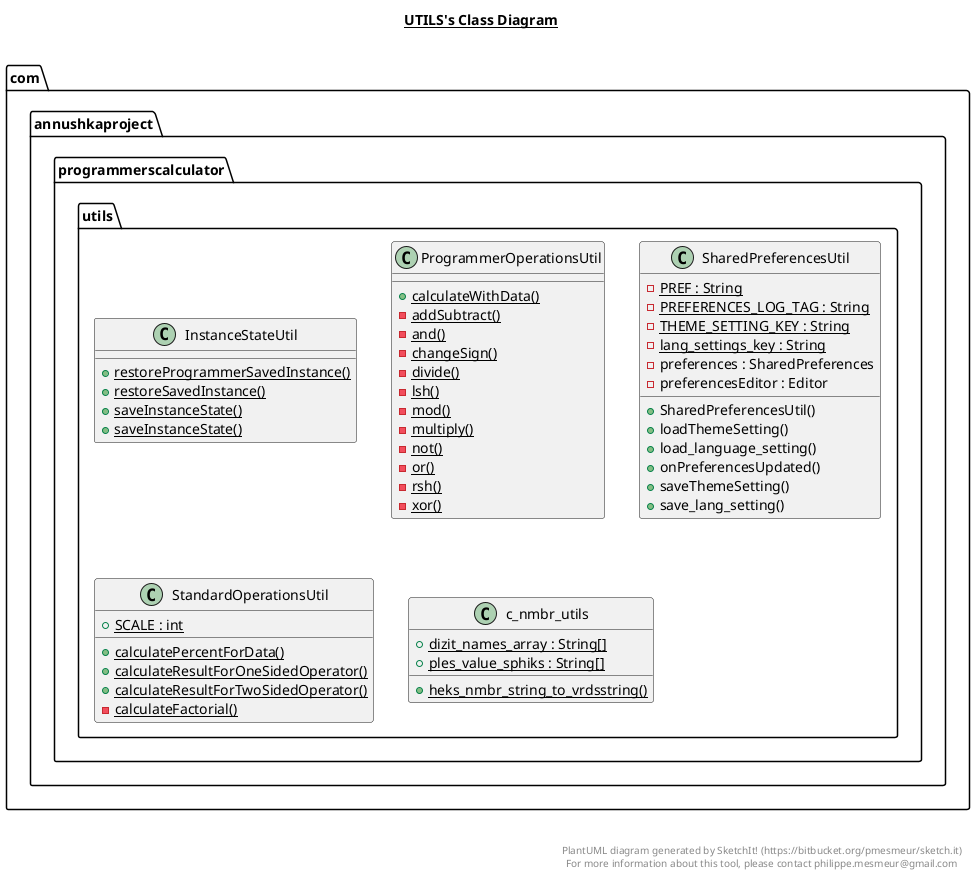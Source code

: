 @startuml

title __UTILS's Class Diagram__\n

  namespace com.annushkaproject.programmerscalculator {
    namespace utils {
      class com.annushkaproject.programmerscalculator.utils.InstanceStateUtil {
          {static} + restoreProgrammerSavedInstance()
          {static} + restoreSavedInstance()
          {static} + saveInstanceState()
          {static} + saveInstanceState()
      }
    }
  }
  

  namespace com.annushkaproject.programmerscalculator {
    namespace utils {
      class com.annushkaproject.programmerscalculator.utils.ProgrammerOperationsUtil {
          {static} + calculateWithData()
          {static} - addSubtract()
          {static} - and()
          {static} - changeSign()
          {static} - divide()
          {static} - lsh()
          {static} - mod()
          {static} - multiply()
          {static} - not()
          {static} - or()
          {static} - rsh()
          {static} - xor()
      }
    }
  }
  

  namespace com.annushkaproject.programmerscalculator {
    namespace utils {
      class com.annushkaproject.programmerscalculator.utils.SharedPreferencesUtil {
          {static} - PREF : String
          {static} - PREFERENCES_LOG_TAG : String
          {static} - THEME_SETTING_KEY : String
          {static} - lang_settings_key : String
          - preferences : SharedPreferences
          - preferencesEditor : Editor
          + SharedPreferencesUtil()
          + loadThemeSetting()
          + load_language_setting()
          + onPreferencesUpdated()
          + saveThemeSetting()
          + save_lang_setting()
      }
    }
  }
  

  namespace com.annushkaproject.programmerscalculator {
    namespace utils {
      class com.annushkaproject.programmerscalculator.utils.StandardOperationsUtil {
          {static} + SCALE : int
          {static} + calculatePercentForData()
          {static} + calculateResultForOneSidedOperator()
          {static} + calculateResultForTwoSidedOperator()
          {static} - calculateFactorial()
      }
    }
  }
  

  namespace com.annushkaproject.programmerscalculator {
    namespace utils {
      class com.annushkaproject.programmerscalculator.utils.c_nmbr_utils {
          {static} + dizit_names_array : String[]
          {static} + ples_value_sphiks : String[]
          {static} + heks_nmbr_string_to_vrdsstring()
      }
    }
  }
  



right footer


PlantUML diagram generated by SketchIt! (https://bitbucket.org/pmesmeur/sketch.it)
For more information about this tool, please contact philippe.mesmeur@gmail.com
endfooter

@enduml
